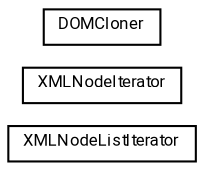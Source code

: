#!/usr/local/bin/dot
#
# Class diagram 
# Generated by UMLGraph version R5_7_2-60-g0e99a6 (http://www.spinellis.gr/umlgraph/)
#

digraph G {
	graph [fontnames="svg"]
	edge [fontname="Roboto",fontsize=7,labelfontname="Roboto",labelfontsize=7,color="black"];
	node [fontname="Roboto",fontcolor="black",fontsize=8,shape=plaintext,margin=0,width=0,height=0];
	nodesep=0.15;
	ranksep=0.25;
	rankdir=LR;
	// de.lmu.ifi.dbs.elki.utilities.xml.XMLNodeListIterator
	c535923 [label=<<table title="de.lmu.ifi.dbs.elki.utilities.xml.XMLNodeListIterator" border="0" cellborder="1" cellspacing="0" cellpadding="2" href="XMLNodeListIterator.html" target="_parent">
		<tr><td><table border="0" cellspacing="0" cellpadding="1">
		<tr><td align="center" balign="center"> <font face="Roboto">XMLNodeListIterator</font> </td></tr>
		</table></td></tr>
		</table>>, URL="XMLNodeListIterator.html"];
	// de.lmu.ifi.dbs.elki.utilities.xml.XMLNodeIterator
	c535924 [label=<<table title="de.lmu.ifi.dbs.elki.utilities.xml.XMLNodeIterator" border="0" cellborder="1" cellspacing="0" cellpadding="2" href="XMLNodeIterator.html" target="_parent">
		<tr><td><table border="0" cellspacing="0" cellpadding="1">
		<tr><td align="center" balign="center"> <font face="Roboto">XMLNodeIterator</font> </td></tr>
		</table></td></tr>
		</table>>, URL="XMLNodeIterator.html"];
	// de.lmu.ifi.dbs.elki.utilities.xml.DOMCloner
	c535925 [label=<<table title="de.lmu.ifi.dbs.elki.utilities.xml.DOMCloner" border="0" cellborder="1" cellspacing="0" cellpadding="2" href="DOMCloner.html" target="_parent">
		<tr><td><table border="0" cellspacing="0" cellpadding="1">
		<tr><td align="center" balign="center"> <font face="Roboto">DOMCloner</font> </td></tr>
		</table></td></tr>
		</table>>, URL="DOMCloner.html"];
}

